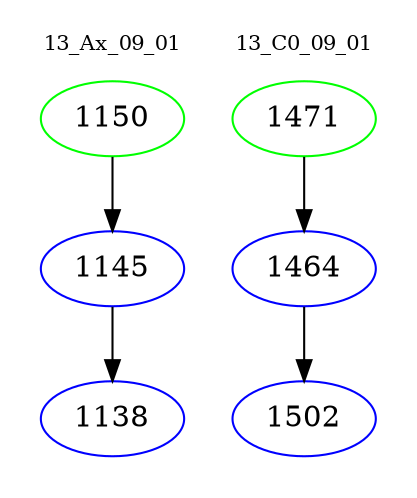 digraph{
subgraph cluster_0 {
color = white
label = "13_Ax_09_01";
fontsize=10;
T0_1150 [label="1150", color="green"]
T0_1150 -> T0_1145 [color="black"]
T0_1145 [label="1145", color="blue"]
T0_1145 -> T0_1138 [color="black"]
T0_1138 [label="1138", color="blue"]
}
subgraph cluster_1 {
color = white
label = "13_C0_09_01";
fontsize=10;
T1_1471 [label="1471", color="green"]
T1_1471 -> T1_1464 [color="black"]
T1_1464 [label="1464", color="blue"]
T1_1464 -> T1_1502 [color="black"]
T1_1502 [label="1502", color="blue"]
}
}
